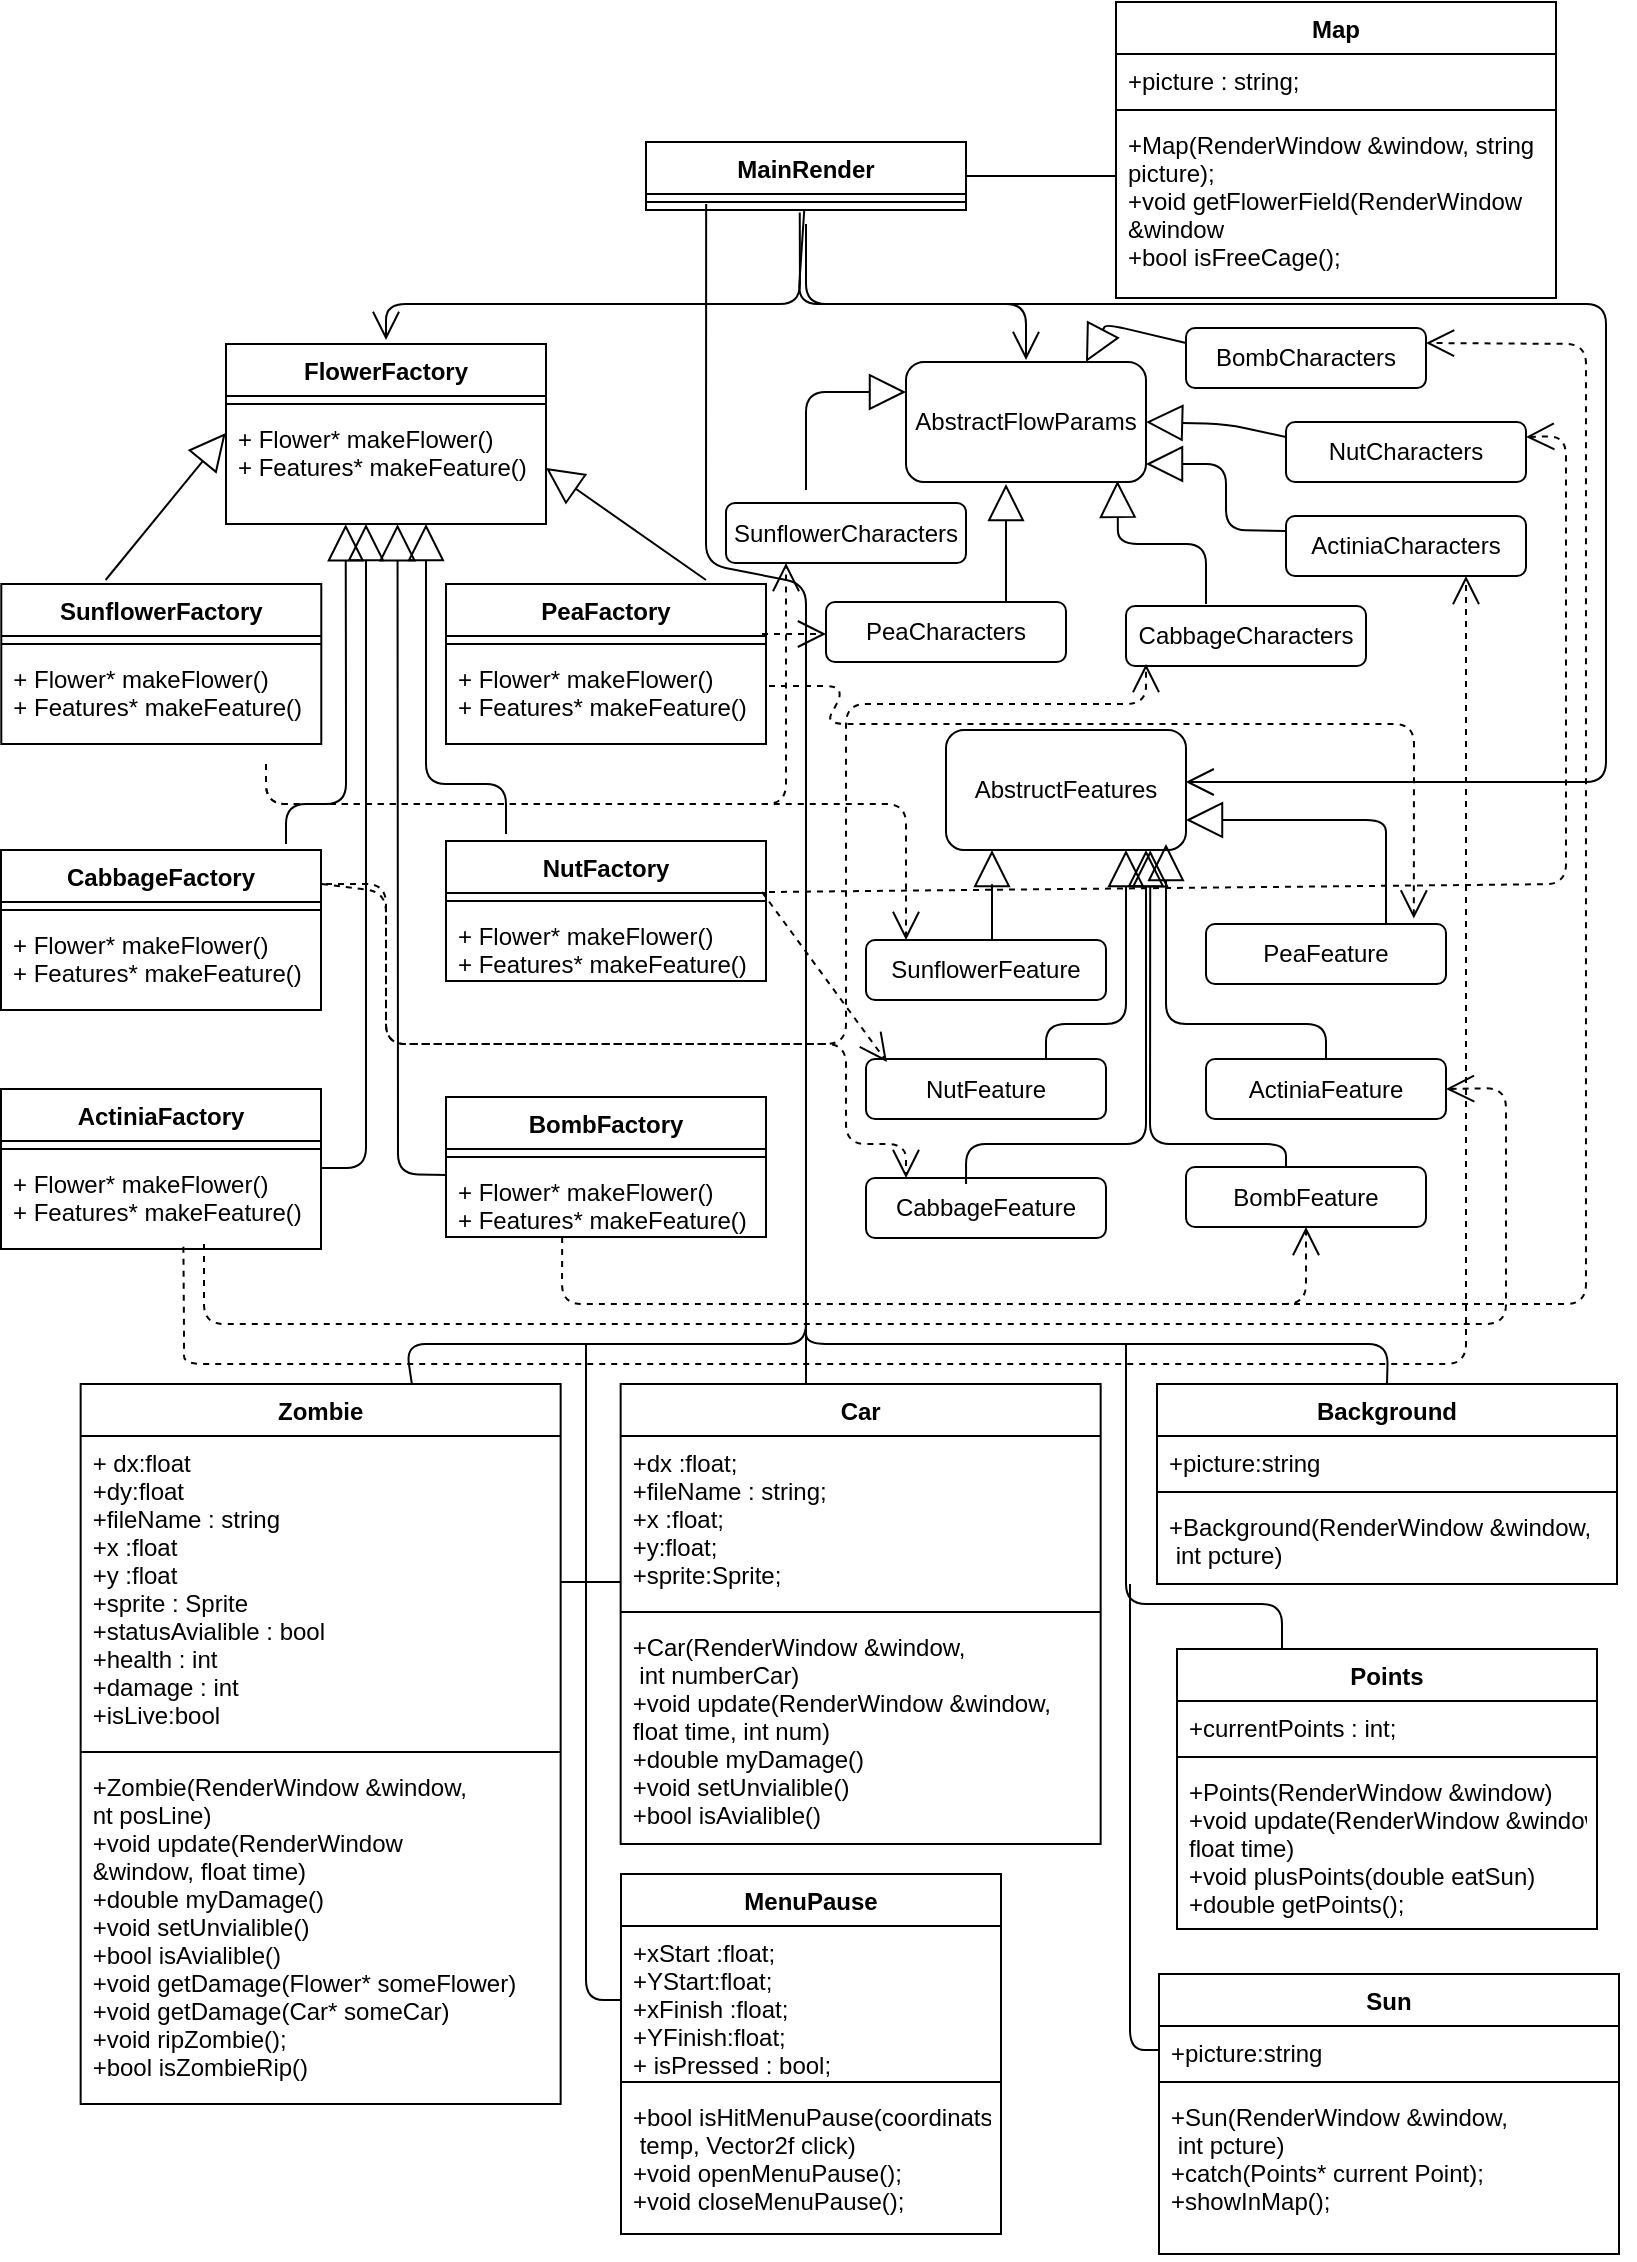 <mxfile version="10.6.6" type="device"><diagram id="fF2qOX4425VtraEQFydN" name="Page-1"><mxGraphModel dx="1612" dy="820" grid="1" gridSize="10" guides="1" tooltips="1" connect="1" arrows="1" fold="1" page="1" pageScale="1" pageWidth="827" pageHeight="1169" math="0" shadow="0"><root><mxCell id="0"/><mxCell id="1" parent="0"/><mxCell id="JemkGIIVPM-8HvnCKJ0n-1" value="MainRender" style="swimlane;fontStyle=1;align=center;verticalAlign=top;childLayout=stackLayout;horizontal=1;startSize=26;horizontalStack=0;resizeParent=1;resizeParentMax=0;resizeLast=0;collapsible=1;marginBottom=0;" vertex="1" parent="1"><mxGeometry x="330" y="79" width="160" height="34" as="geometry"/></mxCell><mxCell id="JemkGIIVPM-8HvnCKJ0n-3" value="" style="line;strokeWidth=1;fillColor=none;align=left;verticalAlign=middle;spacingTop=-1;spacingLeft=3;spacingRight=3;rotatable=0;labelPosition=right;points=[];portConstraint=eastwest;" vertex="1" parent="JemkGIIVPM-8HvnCKJ0n-1"><mxGeometry y="26" width="160" height="8" as="geometry"/></mxCell><mxCell id="JemkGIIVPM-8HvnCKJ0n-5" value="" style="endArrow=open;endFill=1;endSize=12;html=1;exitX=0.481;exitY=1.07;exitDx=0;exitDy=0;exitPerimeter=0;" edge="1" parent="1"><mxGeometry width="160" relative="1" as="geometry"><mxPoint x="406.882" y="114.294" as="sourcePoint"/><mxPoint x="200" y="178" as="targetPoint"/><Array as="points"><mxPoint x="407" y="160"/><mxPoint x="200" y="160"/></Array></mxGeometry></mxCell><mxCell id="JemkGIIVPM-8HvnCKJ0n-6" value="FlowerFactory" style="swimlane;fontStyle=1;align=center;verticalAlign=top;childLayout=stackLayout;horizontal=1;startSize=26;horizontalStack=0;resizeParent=1;resizeParentMax=0;resizeLast=0;collapsible=1;marginBottom=0;" vertex="1" parent="1"><mxGeometry x="120" y="180" width="160" height="90" as="geometry"><mxRectangle x="120" y="180" width="110" height="26" as="alternateBounds"/></mxGeometry></mxCell><mxCell id="JemkGIIVPM-8HvnCKJ0n-8" value="" style="line;strokeWidth=1;fillColor=none;align=left;verticalAlign=middle;spacingTop=-1;spacingLeft=3;spacingRight=3;rotatable=0;labelPosition=right;points=[];portConstraint=eastwest;" vertex="1" parent="JemkGIIVPM-8HvnCKJ0n-6"><mxGeometry y="26" width="160" height="8" as="geometry"/></mxCell><mxCell id="JemkGIIVPM-8HvnCKJ0n-9" value="+ Flower* makeFlower()&#10;+ Features* makeFeature()&#10;&#10;" style="text;strokeColor=none;fillColor=none;align=left;verticalAlign=top;spacingLeft=4;spacingRight=4;overflow=hidden;rotatable=0;points=[[0,0.5],[1,0.5]];portConstraint=eastwest;" vertex="1" parent="JemkGIIVPM-8HvnCKJ0n-6"><mxGeometry y="34" width="160" height="56" as="geometry"/></mxCell><mxCell id="JemkGIIVPM-8HvnCKJ0n-18" value="" style="endArrow=open;endFill=1;endSize=12;html=1;" edge="1" parent="1"><mxGeometry width="160" relative="1" as="geometry"><mxPoint x="409.133" y="113" as="sourcePoint"/><mxPoint x="520" y="188" as="targetPoint"/><Array as="points"><mxPoint x="406" y="160"/><mxPoint x="520" y="160"/></Array></mxGeometry></mxCell><mxCell id="JemkGIIVPM-8HvnCKJ0n-19" value="" style="endArrow=open;endFill=1;endSize=12;html=1;entryX=1;entryY=0.5;entryDx=0;entryDy=0;" edge="1" parent="1"><mxGeometry width="160" relative="1" as="geometry"><mxPoint x="410" y="120" as="sourcePoint"/><mxPoint x="599.824" y="399" as="targetPoint"/><Array as="points"><mxPoint x="410" y="160"/><mxPoint x="600" y="160"/><mxPoint x="810" y="160"/><mxPoint x="810" y="270"/><mxPoint x="810" y="399"/><mxPoint x="660" y="399"/></Array></mxGeometry></mxCell><mxCell id="JemkGIIVPM-8HvnCKJ0n-24" value="SunflowerFactory" style="swimlane;fontStyle=1;align=center;verticalAlign=top;childLayout=stackLayout;horizontal=1;startSize=26;horizontalStack=0;resizeParent=1;resizeParentMax=0;resizeLast=0;collapsible=1;marginBottom=0;" vertex="1" parent="1"><mxGeometry x="7.647" y="300" width="160" height="80" as="geometry"><mxRectangle x="120" y="180" width="110" height="26" as="alternateBounds"/></mxGeometry></mxCell><mxCell id="JemkGIIVPM-8HvnCKJ0n-26" value="" style="line;strokeWidth=1;fillColor=none;align=left;verticalAlign=middle;spacingTop=-1;spacingLeft=3;spacingRight=3;rotatable=0;labelPosition=right;points=[];portConstraint=eastwest;" vertex="1" parent="JemkGIIVPM-8HvnCKJ0n-24"><mxGeometry y="26" width="160" height="8" as="geometry"/></mxCell><mxCell id="JemkGIIVPM-8HvnCKJ0n-27" value="+ Flower* makeFlower()&#10;+ Features* makeFeature()&#10;&#10;" style="text;strokeColor=none;fillColor=none;align=left;verticalAlign=top;spacingLeft=4;spacingRight=4;overflow=hidden;rotatable=0;points=[[0,0.5],[1,0.5]];portConstraint=eastwest;" vertex="1" parent="JemkGIIVPM-8HvnCKJ0n-24"><mxGeometry y="34" width="160" height="46" as="geometry"/></mxCell><mxCell id="JemkGIIVPM-8HvnCKJ0n-28" value="CabbageFactory" style="swimlane;fontStyle=1;align=center;verticalAlign=top;childLayout=stackLayout;horizontal=1;startSize=26;horizontalStack=0;resizeParent=1;resizeParentMax=0;resizeLast=0;collapsible=1;marginBottom=0;" vertex="1" parent="1"><mxGeometry x="7.5" y="433" width="160" height="80" as="geometry"><mxRectangle x="140" y="200" width="110" height="26" as="alternateBounds"/></mxGeometry></mxCell><mxCell id="JemkGIIVPM-8HvnCKJ0n-30" value="" style="line;strokeWidth=1;fillColor=none;align=left;verticalAlign=middle;spacingTop=-1;spacingLeft=3;spacingRight=3;rotatable=0;labelPosition=right;points=[];portConstraint=eastwest;" vertex="1" parent="JemkGIIVPM-8HvnCKJ0n-28"><mxGeometry y="26" width="160" height="8" as="geometry"/></mxCell><mxCell id="JemkGIIVPM-8HvnCKJ0n-31" value="+ Flower* makeFlower()&#10;+ Features* makeFeature()&#10;&#10;" style="text;strokeColor=none;fillColor=none;align=left;verticalAlign=top;spacingLeft=4;spacingRight=4;overflow=hidden;rotatable=0;points=[[0,0.5],[1,0.5]];portConstraint=eastwest;" vertex="1" parent="JemkGIIVPM-8HvnCKJ0n-28"><mxGeometry y="34" width="160" height="46" as="geometry"/></mxCell><mxCell id="JemkGIIVPM-8HvnCKJ0n-32" value="ActiniaFactory" style="swimlane;fontStyle=1;align=center;verticalAlign=top;childLayout=stackLayout;horizontal=1;startSize=26;horizontalStack=0;resizeParent=1;resizeParentMax=0;resizeLast=0;collapsible=1;marginBottom=0;" vertex="1" parent="1"><mxGeometry x="7.5" y="552.471" width="160" height="80" as="geometry"><mxRectangle x="120" y="180" width="110" height="26" as="alternateBounds"/></mxGeometry></mxCell><mxCell id="JemkGIIVPM-8HvnCKJ0n-34" value="" style="line;strokeWidth=1;fillColor=none;align=left;verticalAlign=middle;spacingTop=-1;spacingLeft=3;spacingRight=3;rotatable=0;labelPosition=right;points=[];portConstraint=eastwest;" vertex="1" parent="JemkGIIVPM-8HvnCKJ0n-32"><mxGeometry y="26" width="160" height="8" as="geometry"/></mxCell><mxCell id="JemkGIIVPM-8HvnCKJ0n-35" value="+ Flower* makeFlower()&#10;+ Features* makeFeature()&#10;&#10;" style="text;strokeColor=none;fillColor=none;align=left;verticalAlign=top;spacingLeft=4;spacingRight=4;overflow=hidden;rotatable=0;points=[[0,0.5],[1,0.5]];portConstraint=eastwest;" vertex="1" parent="JemkGIIVPM-8HvnCKJ0n-32"><mxGeometry y="34" width="160" height="46" as="geometry"/></mxCell><mxCell id="JemkGIIVPM-8HvnCKJ0n-36" value="BombFactory" style="swimlane;fontStyle=1;align=center;verticalAlign=top;childLayout=stackLayout;horizontal=1;startSize=26;horizontalStack=0;resizeParent=1;resizeParentMax=0;resizeLast=0;collapsible=1;marginBottom=0;" vertex="1" parent="1"><mxGeometry x="230" y="556.471" width="160" height="70" as="geometry"><mxRectangle x="250" y="556.471" width="110" height="26" as="alternateBounds"/></mxGeometry></mxCell><mxCell id="JemkGIIVPM-8HvnCKJ0n-38" value="" style="line;strokeWidth=1;fillColor=none;align=left;verticalAlign=middle;spacingTop=-1;spacingLeft=3;spacingRight=3;rotatable=0;labelPosition=right;points=[];portConstraint=eastwest;" vertex="1" parent="JemkGIIVPM-8HvnCKJ0n-36"><mxGeometry y="26" width="160" height="8" as="geometry"/></mxCell><mxCell id="JemkGIIVPM-8HvnCKJ0n-39" value="+ Flower* makeFlower()&#10;+ Features* makeFeature()&#10;" style="text;strokeColor=none;fillColor=none;align=left;verticalAlign=top;spacingLeft=4;spacingRight=4;overflow=hidden;rotatable=0;points=[[0,0.5],[1,0.5]];portConstraint=eastwest;" vertex="1" parent="JemkGIIVPM-8HvnCKJ0n-36"><mxGeometry y="34" width="160" height="36" as="geometry"/></mxCell><mxCell id="JemkGIIVPM-8HvnCKJ0n-40" value="PeaFactory" style="swimlane;fontStyle=1;align=center;verticalAlign=top;childLayout=stackLayout;horizontal=1;startSize=26;horizontalStack=0;resizeParent=1;resizeParentMax=0;resizeLast=0;collapsible=1;marginBottom=0;" vertex="1" parent="1"><mxGeometry x="230" y="299.971" width="160" height="80" as="geometry"><mxRectangle x="120" y="180" width="110" height="26" as="alternateBounds"/></mxGeometry></mxCell><mxCell id="JemkGIIVPM-8HvnCKJ0n-42" value="" style="line;strokeWidth=1;fillColor=none;align=left;verticalAlign=middle;spacingTop=-1;spacingLeft=3;spacingRight=3;rotatable=0;labelPosition=right;points=[];portConstraint=eastwest;" vertex="1" parent="JemkGIIVPM-8HvnCKJ0n-40"><mxGeometry y="26" width="160" height="8" as="geometry"/></mxCell><mxCell id="JemkGIIVPM-8HvnCKJ0n-43" value="+ Flower* makeFlower()&#10;+ Features* makeFeature()&#10;&#10;" style="text;strokeColor=none;fillColor=none;align=left;verticalAlign=top;spacingLeft=4;spacingRight=4;overflow=hidden;rotatable=0;points=[[0,0.5],[1,0.5]];portConstraint=eastwest;" vertex="1" parent="JemkGIIVPM-8HvnCKJ0n-40"><mxGeometry y="34" width="160" height="46" as="geometry"/></mxCell><mxCell id="JemkGIIVPM-8HvnCKJ0n-44" value="NutFactory" style="swimlane;fontStyle=1;align=center;verticalAlign=top;childLayout=stackLayout;horizontal=1;startSize=26;horizontalStack=0;resizeParent=1;resizeParentMax=0;resizeLast=0;collapsible=1;marginBottom=0;" vertex="1" parent="1"><mxGeometry x="230" y="428.471" width="160" height="70" as="geometry"><mxRectangle x="120" y="180" width="110" height="26" as="alternateBounds"/></mxGeometry></mxCell><mxCell id="JemkGIIVPM-8HvnCKJ0n-46" value="" style="line;strokeWidth=1;fillColor=none;align=left;verticalAlign=middle;spacingTop=-1;spacingLeft=3;spacingRight=3;rotatable=0;labelPosition=right;points=[];portConstraint=eastwest;" vertex="1" parent="JemkGIIVPM-8HvnCKJ0n-44"><mxGeometry y="26" width="160" height="8" as="geometry"/></mxCell><mxCell id="JemkGIIVPM-8HvnCKJ0n-47" value="+ Flower* makeFlower()&#10;+ Features* makeFeature()&#10;&#10;" style="text;strokeColor=none;fillColor=none;align=left;verticalAlign=top;spacingLeft=4;spacingRight=4;overflow=hidden;rotatable=0;points=[[0,0.5],[1,0.5]];portConstraint=eastwest;" vertex="1" parent="JemkGIIVPM-8HvnCKJ0n-44"><mxGeometry y="34" width="160" height="36" as="geometry"/></mxCell><mxCell id="JemkGIIVPM-8HvnCKJ0n-48" value="" style="endArrow=block;endSize=16;endFill=0;html=1;exitX=0.326;exitY=-0.025;exitDx=0;exitDy=0;exitPerimeter=0;entryX=-0.001;entryY=0.188;entryDx=0;entryDy=0;entryPerimeter=0;" edge="1" parent="1" source="JemkGIIVPM-8HvnCKJ0n-24" target="JemkGIIVPM-8HvnCKJ0n-9"><mxGeometry width="160" relative="1" as="geometry"><mxPoint x="40" y="282.5" as="sourcePoint"/><mxPoint x="200" y="282.5" as="targetPoint"/><Array as="points"/></mxGeometry></mxCell><mxCell id="JemkGIIVPM-8HvnCKJ0n-49" value="" style="endArrow=block;endSize=16;endFill=0;html=1;entryX=1;entryY=0.5;entryDx=0;entryDy=0;" edge="1" parent="1" target="JemkGIIVPM-8HvnCKJ0n-9"><mxGeometry width="160" relative="1" as="geometry"><mxPoint x="360" y="298" as="sourcePoint"/><mxPoint x="193.353" y="279.588" as="targetPoint"/><Array as="points"/></mxGeometry></mxCell><mxCell id="JemkGIIVPM-8HvnCKJ0n-50" value="" style="endArrow=block;endSize=16;endFill=0;html=1;entryX=0.374;entryY=1.002;entryDx=0;entryDy=0;entryPerimeter=0;" edge="1" parent="1" target="JemkGIIVPM-8HvnCKJ0n-9"><mxGeometry width="160" relative="1" as="geometry"><mxPoint x="150" y="430" as="sourcePoint"/><mxPoint x="193.353" y="279.588" as="targetPoint"/><Array as="points"><mxPoint x="150" y="410"/><mxPoint x="180" y="410"/><mxPoint x="180" y="360"/></Array></mxGeometry></mxCell><mxCell id="JemkGIIVPM-8HvnCKJ0n-51" value="" style="endArrow=block;endSize=16;endFill=0;html=1;" edge="1" parent="1"><mxGeometry width="160" relative="1" as="geometry"><mxPoint x="260" y="425" as="sourcePoint"/><mxPoint x="220" y="270" as="targetPoint"/><Array as="points"><mxPoint x="260" y="400"/><mxPoint x="220" y="400"/></Array></mxGeometry></mxCell><mxCell id="JemkGIIVPM-8HvnCKJ0n-52" value="" style="endArrow=block;endSize=16;endFill=0;html=1;exitX=1;exitY=0.5;exitDx=0;exitDy=0;" edge="1" parent="1"><mxGeometry width="160" relative="1" as="geometry"><mxPoint x="168.059" y="591.941" as="sourcePoint"/><mxPoint x="190" y="270" as="targetPoint"/><Array as="points"><mxPoint x="190" y="592"/><mxPoint x="190" y="460"/><mxPoint x="190" y="420"/><mxPoint x="190" y="370"/></Array></mxGeometry></mxCell><mxCell id="JemkGIIVPM-8HvnCKJ0n-56" value="" style="endArrow=block;endSize=16;endFill=0;html=1;entryX=0.536;entryY=1.002;entryDx=0;entryDy=0;entryPerimeter=0;exitX=0;exitY=0.5;exitDx=0;exitDy=0;" edge="1" parent="1" target="JemkGIIVPM-8HvnCKJ0n-9"><mxGeometry width="160" relative="1" as="geometry"><mxPoint x="230.412" y="595.471" as="sourcePoint"/><mxPoint x="199.824" y="286.059" as="targetPoint"/><Array as="points"><mxPoint x="206" y="595"/></Array></mxGeometry></mxCell><mxCell id="JemkGIIVPM-8HvnCKJ0n-57" value="AbstractFlowParams" style="rounded=1;whiteSpace=wrap;html=1;" vertex="1" parent="1"><mxGeometry x="460" y="189" width="120" height="60" as="geometry"/></mxCell><mxCell id="JemkGIIVPM-8HvnCKJ0n-59" value="AbstructFeatures" style="rounded=1;whiteSpace=wrap;html=1;" vertex="1" parent="1"><mxGeometry x="480" y="373" width="120" height="60" as="geometry"/></mxCell><mxCell id="JemkGIIVPM-8HvnCKJ0n-60" value="SunflowerCharacters" style="rounded=1;whiteSpace=wrap;html=1;" vertex="1" parent="1"><mxGeometry x="370" y="259.5" width="120" height="30" as="geometry"/></mxCell><mxCell id="JemkGIIVPM-8HvnCKJ0n-62" value="PeaCharacters" style="rounded=1;whiteSpace=wrap;html=1;" vertex="1" parent="1"><mxGeometry x="420" y="309" width="120" height="30" as="geometry"/></mxCell><mxCell id="JemkGIIVPM-8HvnCKJ0n-63" value="CabbageCharacters" style="rounded=1;whiteSpace=wrap;html=1;" vertex="1" parent="1"><mxGeometry x="570" y="311" width="120" height="30" as="geometry"/></mxCell><mxCell id="JemkGIIVPM-8HvnCKJ0n-64" value="ActiniaCharacters" style="rounded=1;whiteSpace=wrap;html=1;" vertex="1" parent="1"><mxGeometry x="650" y="266" width="120" height="30" as="geometry"/></mxCell><mxCell id="JemkGIIVPM-8HvnCKJ0n-65" value="NutCharacters" style="rounded=1;whiteSpace=wrap;html=1;" vertex="1" parent="1"><mxGeometry x="650" y="219" width="120" height="30" as="geometry"/></mxCell><mxCell id="JemkGIIVPM-8HvnCKJ0n-66" value="BombCharacters" style="rounded=1;whiteSpace=wrap;html=1;" vertex="1" parent="1"><mxGeometry x="600" y="172" width="120" height="30" as="geometry"/></mxCell><mxCell id="JemkGIIVPM-8HvnCKJ0n-67" value="" style="endArrow=block;endSize=16;endFill=0;html=1;" edge="1" parent="1"><mxGeometry width="160" relative="1" as="geometry"><mxPoint x="410" y="253" as="sourcePoint"/><mxPoint x="460" y="204" as="targetPoint"/><Array as="points"><mxPoint x="410" y="204"/></Array></mxGeometry></mxCell><mxCell id="JemkGIIVPM-8HvnCKJ0n-68" value="" style="endArrow=block;endSize=16;endFill=0;html=1;exitX=0.75;exitY=0;exitDx=0;exitDy=0;" edge="1" parent="1" source="JemkGIIVPM-8HvnCKJ0n-62"><mxGeometry width="160" relative="1" as="geometry"><mxPoint x="540" y="290" as="sourcePoint"/><mxPoint x="510" y="250" as="targetPoint"/><Array as="points"><mxPoint x="510" y="280"/></Array></mxGeometry></mxCell><mxCell id="JemkGIIVPM-8HvnCKJ0n-69" value="" style="endArrow=block;endSize=16;endFill=0;html=1;entryX=0.881;entryY=0.99;entryDx=0;entryDy=0;entryPerimeter=0;" edge="1" parent="1" target="JemkGIIVPM-8HvnCKJ0n-57"><mxGeometry width="160" relative="1" as="geometry"><mxPoint x="610" y="310" as="sourcePoint"/><mxPoint x="592.765" y="259.588" as="targetPoint"/><Array as="points"><mxPoint x="610" y="280"/><mxPoint x="566" y="280"/></Array></mxGeometry></mxCell><mxCell id="JemkGIIVPM-8HvnCKJ0n-70" value="" style="endArrow=block;endSize=16;endFill=0;html=1;exitX=0;exitY=0.25;exitDx=0;exitDy=0;" edge="1" parent="1" source="JemkGIIVPM-8HvnCKJ0n-64"><mxGeometry width="160" relative="1" as="geometry"><mxPoint x="610.412" y="278.588" as="sourcePoint"/><mxPoint x="580" y="240" as="targetPoint"/><Array as="points"><mxPoint x="620" y="273"/><mxPoint x="620" y="240"/></Array></mxGeometry></mxCell><mxCell id="JemkGIIVPM-8HvnCKJ0n-71" value="" style="endArrow=block;endSize=16;endFill=0;html=1;entryX=1;entryY=0.5;entryDx=0;entryDy=0;exitX=0;exitY=0.25;exitDx=0;exitDy=0;" edge="1" parent="1" source="JemkGIIVPM-8HvnCKJ0n-65" target="JemkGIIVPM-8HvnCKJ0n-57"><mxGeometry width="160" relative="1" as="geometry"><mxPoint x="650" y="230" as="sourcePoint"/><mxPoint x="580" y="230" as="targetPoint"/><Array as="points"><mxPoint x="620" y="220"/></Array></mxGeometry></mxCell><mxCell id="JemkGIIVPM-8HvnCKJ0n-72" value="" style="endArrow=block;endSize=16;endFill=0;html=1;entryX=0.75;entryY=0;entryDx=0;entryDy=0;exitX=0;exitY=0.25;exitDx=0;exitDy=0;" edge="1" parent="1" source="JemkGIIVPM-8HvnCKJ0n-66" target="JemkGIIVPM-8HvnCKJ0n-57"><mxGeometry width="160" relative="1" as="geometry"><mxPoint x="610" y="170" as="sourcePoint"/><mxPoint x="550" y="109" as="targetPoint"/><Array as="points"><mxPoint x="560" y="170"/></Array></mxGeometry></mxCell><mxCell id="JemkGIIVPM-8HvnCKJ0n-73" value="SunflowerFeature" style="rounded=1;whiteSpace=wrap;html=1;" vertex="1" parent="1"><mxGeometry x="440" y="478" width="120" height="30" as="geometry"/></mxCell><mxCell id="JemkGIIVPM-8HvnCKJ0n-74" value="PeaFeature" style="rounded=1;whiteSpace=wrap;html=1;" vertex="1" parent="1"><mxGeometry x="610" y="470" width="120" height="30" as="geometry"/></mxCell><mxCell id="JemkGIIVPM-8HvnCKJ0n-75" value="NutFeature" style="rounded=1;whiteSpace=wrap;html=1;" vertex="1" parent="1"><mxGeometry x="440" y="537.5" width="120" height="30" as="geometry"/></mxCell><mxCell id="JemkGIIVPM-8HvnCKJ0n-76" value="ActiniaFeature" style="rounded=1;whiteSpace=wrap;html=1;" vertex="1" parent="1"><mxGeometry x="610" y="537.5" width="120" height="30" as="geometry"/></mxCell><mxCell id="JemkGIIVPM-8HvnCKJ0n-77" value="CabbageFeature" style="rounded=1;whiteSpace=wrap;html=1;" vertex="1" parent="1"><mxGeometry x="440" y="597" width="120" height="30" as="geometry"/></mxCell><mxCell id="JemkGIIVPM-8HvnCKJ0n-78" value="BombFeature" style="rounded=1;whiteSpace=wrap;html=1;" vertex="1" parent="1"><mxGeometry x="600" y="591.5" width="120" height="30" as="geometry"/></mxCell><mxCell id="JemkGIIVPM-8HvnCKJ0n-79" value="" style="endArrow=block;endSize=16;endFill=0;html=1;" edge="1" parent="1"><mxGeometry width="160" relative="1" as="geometry"><mxPoint x="503" y="478" as="sourcePoint"/><mxPoint x="503" y="433" as="targetPoint"/><Array as="points"><mxPoint x="503" y="450"/></Array></mxGeometry></mxCell><mxCell id="JemkGIIVPM-8HvnCKJ0n-80" value="" style="endArrow=block;endSize=16;endFill=0;html=1;entryX=1;entryY=0.75;entryDx=0;entryDy=0;exitX=0.75;exitY=0;exitDx=0;exitDy=0;" edge="1" parent="1" source="JemkGIIVPM-8HvnCKJ0n-74" target="JemkGIIVPM-8HvnCKJ0n-59"><mxGeometry width="160" relative="1" as="geometry"><mxPoint x="770" y="450" as="sourcePoint"/><mxPoint x="609.824" y="458.824" as="targetPoint"/><Array as="points"><mxPoint x="700" y="440"/><mxPoint x="700" y="418"/></Array></mxGeometry></mxCell><mxCell id="JemkGIIVPM-8HvnCKJ0n-82" value="" style="endArrow=block;endSize=16;endFill=0;html=1;entryX=0.75;entryY=1;entryDx=0;entryDy=0;exitX=0.75;exitY=0;exitDx=0;exitDy=0;" edge="1" parent="1" source="JemkGIIVPM-8HvnCKJ0n-75" target="JemkGIIVPM-8HvnCKJ0n-59"><mxGeometry width="160" relative="1" as="geometry"><mxPoint x="543.353" y="440.794" as="sourcePoint"/><mxPoint x="530" y="450" as="targetPoint"/><Array as="points"><mxPoint x="530" y="520"/><mxPoint x="570" y="520"/></Array></mxGeometry></mxCell><mxCell id="JemkGIIVPM-8HvnCKJ0n-83" value="" style="endArrow=block;endSize=16;endFill=0;html=1;exitX=0.5;exitY=0;exitDx=0;exitDy=0;" edge="1" parent="1" source="JemkGIIVPM-8HvnCKJ0n-76"><mxGeometry width="160" relative="1" as="geometry"><mxPoint x="800" y="510" as="sourcePoint"/><mxPoint x="590" y="430" as="targetPoint"/><Array as="points"><mxPoint x="670" y="520"/><mxPoint x="590" y="520"/></Array></mxGeometry></mxCell><mxCell id="JemkGIIVPM-8HvnCKJ0n-84" value="" style="endArrow=block;endSize=16;endFill=0;html=1;exitX=0.417;exitY=0.1;exitDx=0;exitDy=0;exitPerimeter=0;" edge="1" parent="1" source="JemkGIIVPM-8HvnCKJ0n-77"><mxGeometry width="160" relative="1" as="geometry"><mxPoint x="490" y="590" as="sourcePoint"/><mxPoint x="580" y="433" as="targetPoint"/><Array as="points"><mxPoint x="490" y="580"/><mxPoint x="530" y="580"/><mxPoint x="580" y="580"/><mxPoint x="580" y="510"/></Array></mxGeometry></mxCell><mxCell id="JemkGIIVPM-8HvnCKJ0n-85" value="" style="endArrow=block;endSize=16;endFill=0;html=1;entryX=0.851;entryY=1.002;entryDx=0;entryDy=0;entryPerimeter=0;" edge="1" parent="1" target="JemkGIIVPM-8HvnCKJ0n-59"><mxGeometry width="160" relative="1" as="geometry"><mxPoint x="650" y="592" as="sourcePoint"/><mxPoint x="567.209" y="596.5" as="targetPoint"/><Array as="points"><mxPoint x="650" y="580"/><mxPoint x="582" y="580"/></Array></mxGeometry></mxCell><mxCell id="JemkGIIVPM-8HvnCKJ0n-89" value="" style="endArrow=open;endSize=12;dashed=1;html=1;entryX=0.25;entryY=1;entryDx=0;entryDy=0;" edge="1" parent="1" target="JemkGIIVPM-8HvnCKJ0n-60"><mxGeometry width="160" relative="1" as="geometry"><mxPoint x="140" y="390" as="sourcePoint"/><mxPoint x="400" y="410" as="targetPoint"/><Array as="points"><mxPoint x="140" y="390"/><mxPoint x="140" y="410"/><mxPoint x="400" y="410"/></Array></mxGeometry></mxCell><mxCell id="JemkGIIVPM-8HvnCKJ0n-91" value="" style="endArrow=open;endSize=12;dashed=1;html=1;" edge="1" parent="1"><mxGeometry width="160" relative="1" as="geometry"><mxPoint x="140" y="390" as="sourcePoint"/><mxPoint x="460" y="478" as="targetPoint"/><Array as="points"><mxPoint x="140" y="410"/><mxPoint x="400" y="410"/><mxPoint x="460" y="410"/></Array></mxGeometry></mxCell><mxCell id="JemkGIIVPM-8HvnCKJ0n-93" value="" style="endArrow=open;endSize=12;dashed=1;html=1;" edge="1" parent="1"><mxGeometry width="160" relative="1" as="geometry"><mxPoint x="170" y="450" as="sourcePoint"/><mxPoint x="580" y="340" as="targetPoint"/><Array as="points"><mxPoint x="200" y="450"/><mxPoint x="200" y="530"/><mxPoint x="430" y="530"/><mxPoint x="430" y="360"/><mxPoint x="580" y="360"/></Array></mxGeometry></mxCell><mxCell id="JemkGIIVPM-8HvnCKJ0n-94" value="" style="endArrow=open;endSize=12;dashed=1;html=1;" edge="1" parent="1"><mxGeometry width="160" relative="1" as="geometry"><mxPoint x="168" y="450" as="sourcePoint"/><mxPoint x="460" y="597" as="targetPoint"/><Array as="points"><mxPoint x="200" y="454"/><mxPoint x="200" y="530"/><mxPoint x="430" y="530"/><mxPoint x="430" y="580"/><mxPoint x="460" y="580"/></Array></mxGeometry></mxCell><mxCell id="JemkGIIVPM-8HvnCKJ0n-95" value="" style="endArrow=open;endSize=12;dashed=1;html=1;entryX=0.087;entryY=0.05;entryDx=0;entryDy=0;entryPerimeter=0;" edge="1" parent="1" target="JemkGIIVPM-8HvnCKJ0n-75"><mxGeometry width="160" relative="1" as="geometry"><mxPoint x="388" y="454" as="sourcePoint"/><mxPoint x="430" y="454" as="targetPoint"/><Array as="points"/></mxGeometry></mxCell><mxCell id="JemkGIIVPM-8HvnCKJ0n-96" value="" style="endArrow=open;endSize=12;dashed=1;html=1;" edge="1" parent="1"><mxGeometry width="160" relative="1" as="geometry"><mxPoint x="388.0" y="325" as="sourcePoint"/><mxPoint x="420" y="325" as="targetPoint"/><Array as="points"/></mxGeometry></mxCell><mxCell id="JemkGIIVPM-8HvnCKJ0n-97" value="" style="endArrow=open;endSize=12;dashed=1;html=1;entryX=0.866;entryY=-0.092;entryDx=0;entryDy=0;entryPerimeter=0;" edge="1" parent="1" target="JemkGIIVPM-8HvnCKJ0n-74"><mxGeometry width="160" relative="1" as="geometry"><mxPoint x="391.5" y="351" as="sourcePoint"/><mxPoint x="720" y="460" as="targetPoint"/><Array as="points"><mxPoint x="430" y="351"/><mxPoint x="420" y="370"/><mxPoint x="714" y="370"/></Array></mxGeometry></mxCell><mxCell id="JemkGIIVPM-8HvnCKJ0n-98" value="" style="endArrow=open;endSize=12;dashed=1;html=1;entryX=1;entryY=0.25;entryDx=0;entryDy=0;" edge="1" parent="1" target="JemkGIIVPM-8HvnCKJ0n-65"><mxGeometry width="160" relative="1" as="geometry"><mxPoint x="391.5" y="454" as="sourcePoint"/><mxPoint x="780" y="230" as="targetPoint"/><Array as="points"><mxPoint x="790" y="450"/><mxPoint x="790" y="226"/></Array></mxGeometry></mxCell><mxCell id="JemkGIIVPM-8HvnCKJ0n-100" value="" style="endArrow=open;endSize=12;dashed=1;html=1;exitX=0.57;exitY=0.975;exitDx=0;exitDy=0;exitPerimeter=0;entryX=0.75;entryY=1;entryDx=0;entryDy=0;" edge="1" parent="1" source="JemkGIIVPM-8HvnCKJ0n-35" target="JemkGIIVPM-8HvnCKJ0n-64"><mxGeometry width="160" relative="1" as="geometry"><mxPoint x="148.0" y="670" as="sourcePoint"/><mxPoint x="480" y="720" as="targetPoint"/><Array as="points"><mxPoint x="99" y="674"/><mxPoint x="99" y="690"/><mxPoint x="260" y="690"/><mxPoint x="740" y="690"/></Array></mxGeometry></mxCell><mxCell id="JemkGIIVPM-8HvnCKJ0n-101" value="" style="endArrow=open;endSize=12;dashed=1;html=1;entryX=1;entryY=0.5;entryDx=0;entryDy=0;" edge="1" parent="1" target="JemkGIIVPM-8HvnCKJ0n-76"><mxGeometry width="160" relative="1" as="geometry"><mxPoint x="109" y="630" as="sourcePoint"/><mxPoint x="749.824" y="305.471" as="targetPoint"/><Array as="points"><mxPoint x="109" y="670"/><mxPoint x="430" y="670"/><mxPoint x="760" y="670"/><mxPoint x="760" y="552"/></Array></mxGeometry></mxCell><mxCell id="JemkGIIVPM-8HvnCKJ0n-103" value="" style="endArrow=open;endSize=12;dashed=1;html=1;entryX=0.5;entryY=1;entryDx=0;entryDy=0;exitX=0.363;exitY=1.002;exitDx=0;exitDy=0;exitPerimeter=0;" edge="1" parent="1" source="JemkGIIVPM-8HvnCKJ0n-39" target="JemkGIIVPM-8HvnCKJ0n-78"><mxGeometry width="160" relative="1" as="geometry"><mxPoint x="134.5" y="720.5" as="sourcePoint"/><mxPoint x="755.912" y="642.441" as="targetPoint"/><Array as="points"><mxPoint x="288" y="660"/><mxPoint x="660" y="660"/></Array></mxGeometry></mxCell><mxCell id="JemkGIIVPM-8HvnCKJ0n-105" value="" style="endArrow=open;endSize=12;dashed=1;html=1;entryX=1;entryY=0.25;entryDx=0;entryDy=0;" edge="1" parent="1" target="JemkGIIVPM-8HvnCKJ0n-66"><mxGeometry width="160" relative="1" as="geometry"><mxPoint x="600" y="660" as="sourcePoint"/><mxPoint x="800" y="180" as="targetPoint"/><Array as="points"><mxPoint x="800" y="660"/><mxPoint x="800" y="430"/><mxPoint x="800" y="180"/></Array></mxGeometry></mxCell><mxCell id="JemkGIIVPM-8HvnCKJ0n-131" value="Zombie" style="swimlane;fontStyle=1;align=center;verticalAlign=top;childLayout=stackLayout;horizontal=1;startSize=26;horizontalStack=0;resizeParent=1;resizeParentMax=0;resizeLast=0;collapsible=1;marginBottom=0;" vertex="1" parent="1"><mxGeometry x="47.324" y="700" width="240" height="360" as="geometry"/></mxCell><mxCell id="JemkGIIVPM-8HvnCKJ0n-132" value="+ dx:float&#10;+dy:float&#10;+fileName : string&#10;+x :float&#10;+y :float&#10;+sprite : Sprite&#10;+statusAvialible : bool&#10;+health : int&#10;+damage : int&#10;+isLive:bool" style="text;strokeColor=none;fillColor=none;align=left;verticalAlign=top;spacingLeft=4;spacingRight=4;overflow=hidden;rotatable=0;points=[[0,0.5],[1,0.5]];portConstraint=eastwest;" vertex="1" parent="JemkGIIVPM-8HvnCKJ0n-131"><mxGeometry y="26" width="240" height="154" as="geometry"/></mxCell><mxCell id="JemkGIIVPM-8HvnCKJ0n-133" value="" style="line;strokeWidth=1;fillColor=none;align=left;verticalAlign=middle;spacingTop=-1;spacingLeft=3;spacingRight=3;rotatable=0;labelPosition=right;points=[];portConstraint=eastwest;" vertex="1" parent="JemkGIIVPM-8HvnCKJ0n-131"><mxGeometry y="180" width="240" height="8" as="geometry"/></mxCell><mxCell id="JemkGIIVPM-8HvnCKJ0n-134" value="+Zombie(RenderWindow &amp;window,&#10;nt posLine)&#10;+void update(RenderWindow &#10;&amp;window, float time)&#10;+double myDamage()&#10;+void setUnvialible()&#10;+bool isAvialible()&#10;+void getDamage(Flower* someFlower)&#10;+void getDamage(Car* someCar)&#10;+void ripZombie();&#10;+bool isZombieRip()&#10;&#10;" style="text;strokeColor=none;fillColor=none;align=left;verticalAlign=top;spacingLeft=4;spacingRight=4;overflow=hidden;rotatable=0;points=[[0,0.5],[1,0.5]];portConstraint=eastwest;" vertex="1" parent="JemkGIIVPM-8HvnCKJ0n-131"><mxGeometry y="188" width="240" height="172" as="geometry"/></mxCell><mxCell id="JemkGIIVPM-8HvnCKJ0n-135" value="Car" style="swimlane;fontStyle=1;align=center;verticalAlign=top;childLayout=stackLayout;horizontal=1;startSize=26;horizontalStack=0;resizeParent=1;resizeParentMax=0;resizeLast=0;collapsible=1;marginBottom=0;" vertex="1" parent="1"><mxGeometry x="317.324" y="700" width="240" height="230" as="geometry"><mxRectangle x="317.324" y="700" width="70" height="26" as="alternateBounds"/></mxGeometry></mxCell><mxCell id="JemkGIIVPM-8HvnCKJ0n-136" value="+dx :float;&#10;+fileName : string;&#10;+x :float;&#10;+y:float;&#10;+sprite:Sprite;" style="text;strokeColor=none;fillColor=none;align=left;verticalAlign=top;spacingLeft=4;spacingRight=4;overflow=hidden;rotatable=0;points=[[0,0.5],[1,0.5]];portConstraint=eastwest;" vertex="1" parent="JemkGIIVPM-8HvnCKJ0n-135"><mxGeometry y="26" width="240" height="84" as="geometry"/></mxCell><mxCell id="JemkGIIVPM-8HvnCKJ0n-137" value="" style="line;strokeWidth=1;fillColor=none;align=left;verticalAlign=middle;spacingTop=-1;spacingLeft=3;spacingRight=3;rotatable=0;labelPosition=right;points=[];portConstraint=eastwest;" vertex="1" parent="JemkGIIVPM-8HvnCKJ0n-135"><mxGeometry y="110" width="240" height="8" as="geometry"/></mxCell><mxCell id="JemkGIIVPM-8HvnCKJ0n-166" value="" style="endArrow=none;html=1;" edge="1" parent="JemkGIIVPM-8HvnCKJ0n-135"><mxGeometry width="50" height="50" relative="1" as="geometry"><mxPoint x="92.676" as="sourcePoint"/><mxPoint x="92.676" y="-30" as="targetPoint"/></mxGeometry></mxCell><mxCell id="JemkGIIVPM-8HvnCKJ0n-138" value="+Car(RenderWindow &amp;window,&#10; int numberCar)&#10;+void update(RenderWindow &amp;window, &#10;float time, int num)&#10;+double myDamage()&#10;+void setUnvialible()&#10;+bool isAvialible()&#10;" style="text;strokeColor=none;fillColor=none;align=left;verticalAlign=top;spacingLeft=4;spacingRight=4;overflow=hidden;rotatable=0;points=[[0,0.5],[1,0.5]];portConstraint=eastwest;" vertex="1" parent="JemkGIIVPM-8HvnCKJ0n-135"><mxGeometry y="118" width="240" height="112" as="geometry"/></mxCell><mxCell id="JemkGIIVPM-8HvnCKJ0n-139" value="Background" style="swimlane;fontStyle=1;align=center;verticalAlign=top;childLayout=stackLayout;horizontal=1;startSize=26;horizontalStack=0;resizeParent=1;resizeParentMax=0;resizeLast=0;collapsible=1;marginBottom=0;" vertex="1" parent="1"><mxGeometry x="585.5" y="700" width="230" height="100" as="geometry"><mxRectangle x="57.824" y="740" width="70" height="26" as="alternateBounds"/></mxGeometry></mxCell><mxCell id="JemkGIIVPM-8HvnCKJ0n-140" value="+picture:string" style="text;strokeColor=none;fillColor=none;align=left;verticalAlign=top;spacingLeft=4;spacingRight=4;overflow=hidden;rotatable=0;points=[[0,0.5],[1,0.5]];portConstraint=eastwest;" vertex="1" parent="JemkGIIVPM-8HvnCKJ0n-139"><mxGeometry y="26" width="230" height="24" as="geometry"/></mxCell><mxCell id="JemkGIIVPM-8HvnCKJ0n-141" value="" style="line;strokeWidth=1;fillColor=none;align=left;verticalAlign=middle;spacingTop=-1;spacingLeft=3;spacingRight=3;rotatable=0;labelPosition=right;points=[];portConstraint=eastwest;" vertex="1" parent="JemkGIIVPM-8HvnCKJ0n-139"><mxGeometry y="50" width="230" height="8" as="geometry"/></mxCell><mxCell id="JemkGIIVPM-8HvnCKJ0n-142" value="+Background(RenderWindow &amp;window,&#10; int pcture)&#10;" style="text;strokeColor=none;fillColor=none;align=left;verticalAlign=top;spacingLeft=4;spacingRight=4;overflow=hidden;rotatable=0;points=[[0,0.5],[1,0.5]];portConstraint=eastwest;" vertex="1" parent="JemkGIIVPM-8HvnCKJ0n-139"><mxGeometry y="58" width="230" height="42" as="geometry"/></mxCell><mxCell id="JemkGIIVPM-8HvnCKJ0n-143" value="MenuPause" style="swimlane;fontStyle=1;align=center;verticalAlign=top;childLayout=stackLayout;horizontal=1;startSize=26;horizontalStack=0;resizeParent=1;resizeParentMax=0;resizeLast=0;collapsible=1;marginBottom=0;" vertex="1" parent="1"><mxGeometry x="317.5" y="945" width="190" height="180" as="geometry"><mxRectangle x="320" y="980" width="70" height="26" as="alternateBounds"/></mxGeometry></mxCell><mxCell id="JemkGIIVPM-8HvnCKJ0n-144" value="+xStart :float;&#10;+YStart:float;&#10;+xFinish :float;&#10;+YFinish:float;&#10;+ isPressed : bool;&#10;" style="text;strokeColor=none;fillColor=none;align=left;verticalAlign=top;spacingLeft=4;spacingRight=4;overflow=hidden;rotatable=0;points=[[0,0.5],[1,0.5]];portConstraint=eastwest;" vertex="1" parent="JemkGIIVPM-8HvnCKJ0n-143"><mxGeometry y="26" width="190" height="74" as="geometry"/></mxCell><mxCell id="JemkGIIVPM-8HvnCKJ0n-145" value="" style="line;strokeWidth=1;fillColor=none;align=left;verticalAlign=middle;spacingTop=-1;spacingLeft=3;spacingRight=3;rotatable=0;labelPosition=right;points=[];portConstraint=eastwest;" vertex="1" parent="JemkGIIVPM-8HvnCKJ0n-143"><mxGeometry y="100" width="190" height="8" as="geometry"/></mxCell><mxCell id="JemkGIIVPM-8HvnCKJ0n-146" value="+bool isHitMenuPause(coordinats&#10; temp, Vector2f click)&#10;+void openMenuPause();&#10;+void closeMenuPause();&#10;" style="text;strokeColor=none;fillColor=none;align=left;verticalAlign=top;spacingLeft=4;spacingRight=4;overflow=hidden;rotatable=0;points=[[0,0.5],[1,0.5]];portConstraint=eastwest;" vertex="1" parent="JemkGIIVPM-8HvnCKJ0n-143"><mxGeometry y="108" width="190" height="72" as="geometry"/></mxCell><mxCell id="JemkGIIVPM-8HvnCKJ0n-147" value="Points" style="swimlane;fontStyle=1;align=center;verticalAlign=top;childLayout=stackLayout;horizontal=1;startSize=26;horizontalStack=0;resizeParent=1;resizeParentMax=0;resizeLast=0;collapsible=1;marginBottom=0;" vertex="1" parent="1"><mxGeometry x="595.5" y="832.5" width="210" height="140" as="geometry"><mxRectangle x="587" y="977" width="70" height="26" as="alternateBounds"/></mxGeometry></mxCell><mxCell id="JemkGIIVPM-8HvnCKJ0n-148" value="+currentPoints : int;&#10;&#10;" style="text;strokeColor=none;fillColor=none;align=left;verticalAlign=top;spacingLeft=4;spacingRight=4;overflow=hidden;rotatable=0;points=[[0,0.5],[1,0.5]];portConstraint=eastwest;" vertex="1" parent="JemkGIIVPM-8HvnCKJ0n-147"><mxGeometry y="26" width="210" height="24" as="geometry"/></mxCell><mxCell id="JemkGIIVPM-8HvnCKJ0n-149" value="" style="line;strokeWidth=1;fillColor=none;align=left;verticalAlign=middle;spacingTop=-1;spacingLeft=3;spacingRight=3;rotatable=0;labelPosition=right;points=[];portConstraint=eastwest;" vertex="1" parent="JemkGIIVPM-8HvnCKJ0n-147"><mxGeometry y="50" width="210" height="8" as="geometry"/></mxCell><mxCell id="JemkGIIVPM-8HvnCKJ0n-150" value="+Points(RenderWindow &amp;window)&#10;+void update(RenderWindow &amp;window, &#10;float time)&#10;+void plusPoints(double eatSun)&#10;+double getPoints();&#10;" style="text;strokeColor=none;fillColor=none;align=left;verticalAlign=top;spacingLeft=4;spacingRight=4;overflow=hidden;rotatable=0;points=[[0,0.5],[1,0.5]];portConstraint=eastwest;" vertex="1" parent="JemkGIIVPM-8HvnCKJ0n-147"><mxGeometry y="58" width="210" height="82" as="geometry"/></mxCell><mxCell id="JemkGIIVPM-8HvnCKJ0n-151" value="Sun" style="swimlane;fontStyle=1;align=center;verticalAlign=top;childLayout=stackLayout;horizontal=1;startSize=26;horizontalStack=0;resizeParent=1;resizeParentMax=0;resizeLast=0;collapsible=1;marginBottom=0;" vertex="1" parent="1"><mxGeometry x="586.5" y="995" width="230" height="140" as="geometry"><mxRectangle x="57.824" y="740" width="70" height="26" as="alternateBounds"/></mxGeometry></mxCell><mxCell id="JemkGIIVPM-8HvnCKJ0n-152" value="+picture:string&#10;" style="text;strokeColor=none;fillColor=none;align=left;verticalAlign=top;spacingLeft=4;spacingRight=4;overflow=hidden;rotatable=0;points=[[0,0.5],[1,0.5]];portConstraint=eastwest;" vertex="1" parent="JemkGIIVPM-8HvnCKJ0n-151"><mxGeometry y="26" width="230" height="24" as="geometry"/></mxCell><mxCell id="JemkGIIVPM-8HvnCKJ0n-153" value="" style="line;strokeWidth=1;fillColor=none;align=left;verticalAlign=middle;spacingTop=-1;spacingLeft=3;spacingRight=3;rotatable=0;labelPosition=right;points=[];portConstraint=eastwest;" vertex="1" parent="JemkGIIVPM-8HvnCKJ0n-151"><mxGeometry y="50" width="230" height="8" as="geometry"/></mxCell><mxCell id="JemkGIIVPM-8HvnCKJ0n-154" value="+Sun(RenderWindow &amp;window,&#10; int pcture)&#10;+catch(Points* current Point);&#10;+showInMap();" style="text;strokeColor=none;fillColor=none;align=left;verticalAlign=top;spacingLeft=4;spacingRight=4;overflow=hidden;rotatable=0;points=[[0,0.5],[1,0.5]];portConstraint=eastwest;" vertex="1" parent="JemkGIIVPM-8HvnCKJ0n-151"><mxGeometry y="58" width="230" height="82" as="geometry"/></mxCell><mxCell id="JemkGIIVPM-8HvnCKJ0n-159" value="Map" style="swimlane;fontStyle=1;align=center;verticalAlign=top;childLayout=stackLayout;horizontal=1;startSize=26;horizontalStack=0;resizeParent=1;resizeParentMax=0;resizeLast=0;collapsible=1;marginBottom=0;" vertex="1" parent="1"><mxGeometry x="565" y="9" width="220" height="148" as="geometry"><mxRectangle x="587" y="977" width="70" height="26" as="alternateBounds"/></mxGeometry></mxCell><mxCell id="JemkGIIVPM-8HvnCKJ0n-160" value="+picture : string;&#10;&#10;" style="text;strokeColor=none;fillColor=none;align=left;verticalAlign=top;spacingLeft=4;spacingRight=4;overflow=hidden;rotatable=0;points=[[0,0.5],[1,0.5]];portConstraint=eastwest;" vertex="1" parent="JemkGIIVPM-8HvnCKJ0n-159"><mxGeometry y="26" width="220" height="24" as="geometry"/></mxCell><mxCell id="JemkGIIVPM-8HvnCKJ0n-161" value="" style="line;strokeWidth=1;fillColor=none;align=left;verticalAlign=middle;spacingTop=-1;spacingLeft=3;spacingRight=3;rotatable=0;labelPosition=right;points=[];portConstraint=eastwest;" vertex="1" parent="JemkGIIVPM-8HvnCKJ0n-159"><mxGeometry y="50" width="220" height="8" as="geometry"/></mxCell><mxCell id="JemkGIIVPM-8HvnCKJ0n-162" value="+Map(RenderWindow &amp;window, string&#10;picture);&#10;+void getFlowerField(RenderWindow &#10;&amp;window&#10;+bool isFreeCage();&#10;" style="text;strokeColor=none;fillColor=none;align=left;verticalAlign=top;spacingLeft=4;spacingRight=4;overflow=hidden;rotatable=0;points=[[0,0.5],[1,0.5]];portConstraint=eastwest;" vertex="1" parent="JemkGIIVPM-8HvnCKJ0n-159"><mxGeometry y="58" width="220" height="90" as="geometry"/></mxCell><mxCell id="JemkGIIVPM-8HvnCKJ0n-163" value="" style="line;strokeWidth=1;fillColor=none;align=left;verticalAlign=middle;spacingTop=-1;spacingLeft=3;spacingRight=3;rotatable=0;labelPosition=right;points=[];portConstraint=eastwest;" vertex="1" parent="1"><mxGeometry x="490" y="92" width="75" height="8" as="geometry"/></mxCell><mxCell id="JemkGIIVPM-8HvnCKJ0n-165" value="" style="endArrow=none;html=1;exitX=0.69;exitY=0;exitDx=0;exitDy=0;exitPerimeter=0;entryX=0.188;entryY=0.625;entryDx=0;entryDy=0;entryPerimeter=0;" edge="1" parent="1" source="JemkGIIVPM-8HvnCKJ0n-131" target="JemkGIIVPM-8HvnCKJ0n-3"><mxGeometry width="50" height="50" relative="1" as="geometry"><mxPoint x="190" y="671.5" as="sourcePoint"/><mxPoint x="360" y="210" as="targetPoint"/><Array as="points"><mxPoint x="210" y="680"/><mxPoint x="410" y="680"/><mxPoint x="410" y="300"/><mxPoint x="360" y="290"/></Array></mxGeometry></mxCell><mxCell id="JemkGIIVPM-8HvnCKJ0n-167" value="" style="endArrow=none;html=1;entryX=0.5;entryY=0;entryDx=0;entryDy=0;" edge="1" parent="1" target="JemkGIIVPM-8HvnCKJ0n-139"><mxGeometry width="50" height="50" relative="1" as="geometry"><mxPoint x="410" y="670" as="sourcePoint"/><mxPoint x="690" y="680" as="targetPoint"/><Array as="points"><mxPoint x="410" y="680"/><mxPoint x="701" y="680"/></Array></mxGeometry></mxCell><mxCell id="JemkGIIVPM-8HvnCKJ0n-168" value="" style="endArrow=none;html=1;exitX=0.25;exitY=0;exitDx=0;exitDy=0;" edge="1" parent="1" source="JemkGIIVPM-8HvnCKJ0n-147"><mxGeometry width="50" height="50" relative="1" as="geometry"><mxPoint x="595.5" y="843" as="sourcePoint"/><mxPoint x="570" y="680" as="targetPoint"/><Array as="points"><mxPoint x="648" y="810"/><mxPoint x="570" y="810"/></Array></mxGeometry></mxCell><mxCell id="JemkGIIVPM-8HvnCKJ0n-169" value="" style="endArrow=none;html=1;exitX=0;exitY=0.5;exitDx=0;exitDy=0;" edge="1" parent="1" source="JemkGIIVPM-8HvnCKJ0n-144"><mxGeometry width="50" height="50" relative="1" as="geometry"><mxPoint x="190" y="1130" as="sourcePoint"/><mxPoint x="300" y="680" as="targetPoint"/><Array as="points"><mxPoint x="300" y="1008"/></Array></mxGeometry></mxCell><mxCell id="JemkGIIVPM-8HvnCKJ0n-170" value="" style="endArrow=none;html=1;exitX=0;exitY=0.5;exitDx=0;exitDy=0;" edge="1" parent="1" source="JemkGIIVPM-8HvnCKJ0n-152"><mxGeometry width="50" height="50" relative="1" as="geometry"><mxPoint x="522" y="1008" as="sourcePoint"/><mxPoint x="572" y="800" as="targetPoint"/><Array as="points"><mxPoint x="572" y="1033"/></Array></mxGeometry></mxCell><mxCell id="JemkGIIVPM-8HvnCKJ0n-171" value="" style="endArrow=none;html=1;" edge="1" parent="1"><mxGeometry width="50" height="50" relative="1" as="geometry"><mxPoint x="287.5" y="799" as="sourcePoint"/><mxPoint x="317.5" y="799" as="targetPoint"/></mxGeometry></mxCell></root></mxGraphModel></diagram></mxfile>